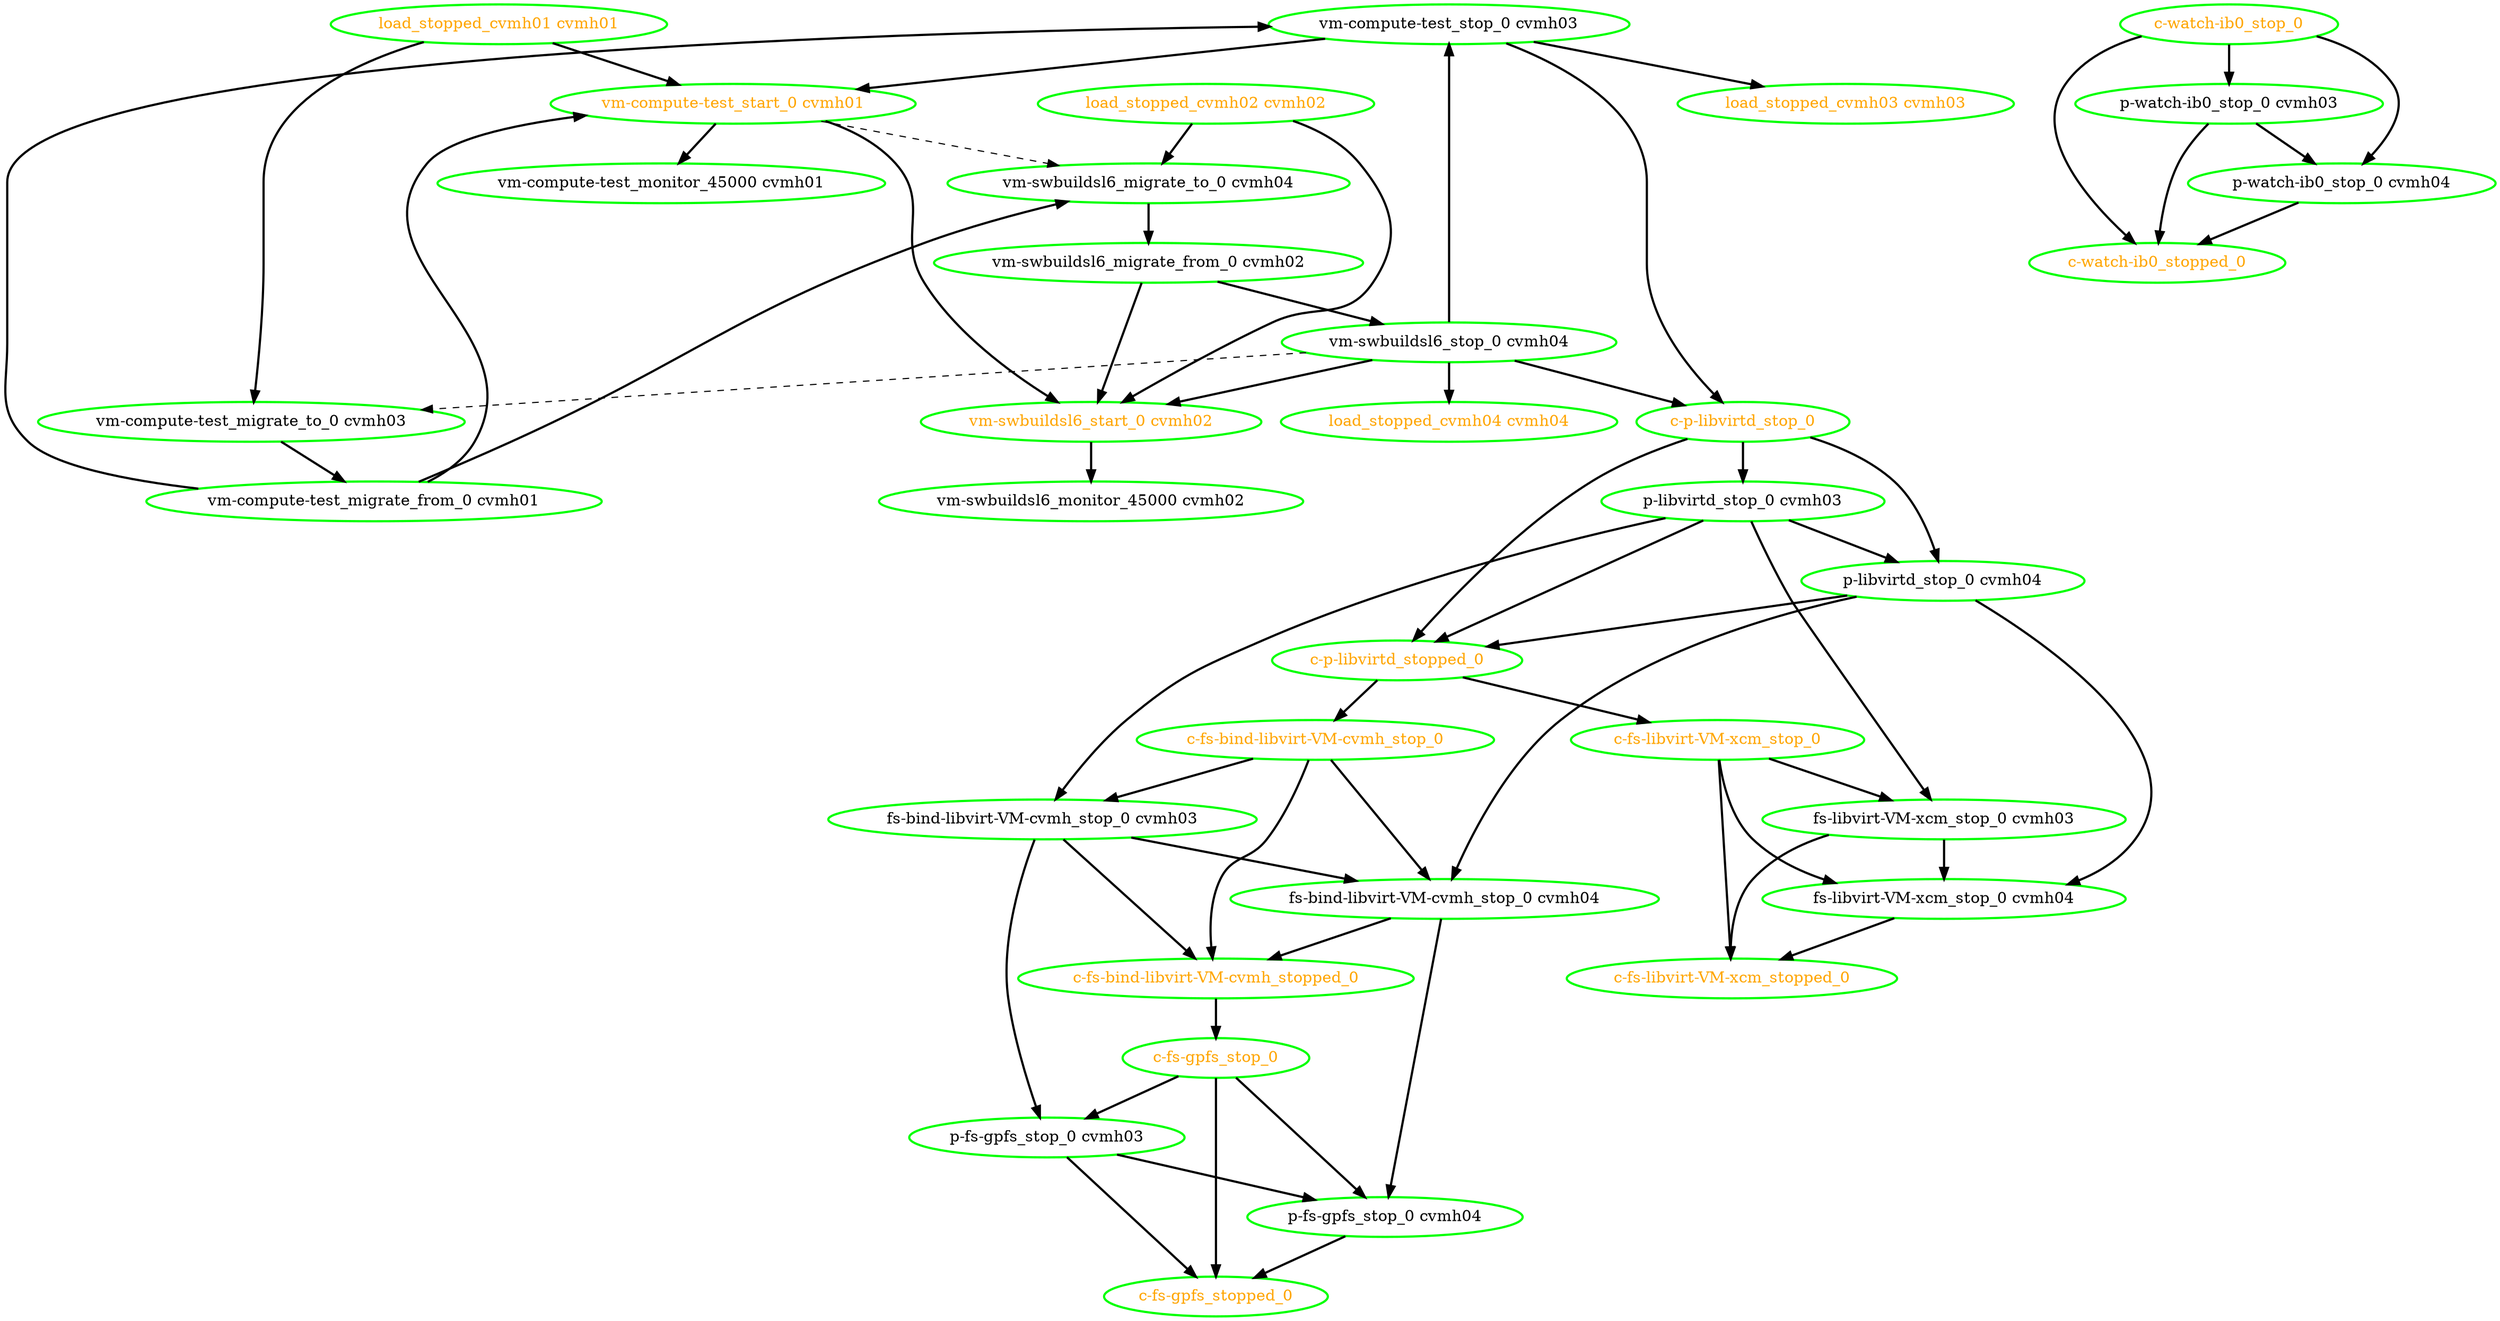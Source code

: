 digraph "g" {
"c-fs-bind-libvirt-VM-cvmh_stop_0" -> "c-fs-bind-libvirt-VM-cvmh_stopped_0" [ style = bold]
"c-fs-bind-libvirt-VM-cvmh_stop_0" -> "fs-bind-libvirt-VM-cvmh_stop_0 cvmh03" [ style = bold]
"c-fs-bind-libvirt-VM-cvmh_stop_0" -> "fs-bind-libvirt-VM-cvmh_stop_0 cvmh04" [ style = bold]
"c-fs-bind-libvirt-VM-cvmh_stop_0" [ style=bold color="green" fontcolor="orange"]
"c-fs-bind-libvirt-VM-cvmh_stopped_0" -> "c-fs-gpfs_stop_0" [ style = bold]
"c-fs-bind-libvirt-VM-cvmh_stopped_0" [ style=bold color="green" fontcolor="orange"]
"c-fs-gpfs_stop_0" -> "c-fs-gpfs_stopped_0" [ style = bold]
"c-fs-gpfs_stop_0" -> "p-fs-gpfs_stop_0 cvmh03" [ style = bold]
"c-fs-gpfs_stop_0" -> "p-fs-gpfs_stop_0 cvmh04" [ style = bold]
"c-fs-gpfs_stop_0" [ style=bold color="green" fontcolor="orange"]
"c-fs-gpfs_stopped_0" [ style=bold color="green" fontcolor="orange"]
"c-fs-libvirt-VM-xcm_stop_0" -> "c-fs-libvirt-VM-xcm_stopped_0" [ style = bold]
"c-fs-libvirt-VM-xcm_stop_0" -> "fs-libvirt-VM-xcm_stop_0 cvmh03" [ style = bold]
"c-fs-libvirt-VM-xcm_stop_0" -> "fs-libvirt-VM-xcm_stop_0 cvmh04" [ style = bold]
"c-fs-libvirt-VM-xcm_stop_0" [ style=bold color="green" fontcolor="orange"]
"c-fs-libvirt-VM-xcm_stopped_0" [ style=bold color="green" fontcolor="orange"]
"c-p-libvirtd_stop_0" -> "c-p-libvirtd_stopped_0" [ style = bold]
"c-p-libvirtd_stop_0" -> "p-libvirtd_stop_0 cvmh03" [ style = bold]
"c-p-libvirtd_stop_0" -> "p-libvirtd_stop_0 cvmh04" [ style = bold]
"c-p-libvirtd_stop_0" [ style=bold color="green" fontcolor="orange"]
"c-p-libvirtd_stopped_0" -> "c-fs-bind-libvirt-VM-cvmh_stop_0" [ style = bold]
"c-p-libvirtd_stopped_0" -> "c-fs-libvirt-VM-xcm_stop_0" [ style = bold]
"c-p-libvirtd_stopped_0" [ style=bold color="green" fontcolor="orange"]
"c-watch-ib0_stop_0" -> "c-watch-ib0_stopped_0" [ style = bold]
"c-watch-ib0_stop_0" -> "p-watch-ib0_stop_0 cvmh03" [ style = bold]
"c-watch-ib0_stop_0" -> "p-watch-ib0_stop_0 cvmh04" [ style = bold]
"c-watch-ib0_stop_0" [ style=bold color="green" fontcolor="orange"]
"c-watch-ib0_stopped_0" [ style=bold color="green" fontcolor="orange"]
"fs-bind-libvirt-VM-cvmh_stop_0 cvmh03" -> "c-fs-bind-libvirt-VM-cvmh_stopped_0" [ style = bold]
"fs-bind-libvirt-VM-cvmh_stop_0 cvmh03" -> "fs-bind-libvirt-VM-cvmh_stop_0 cvmh04" [ style = bold]
"fs-bind-libvirt-VM-cvmh_stop_0 cvmh03" -> "p-fs-gpfs_stop_0 cvmh03" [ style = bold]
"fs-bind-libvirt-VM-cvmh_stop_0 cvmh03" [ style=bold color="green" fontcolor="black"]
"fs-bind-libvirt-VM-cvmh_stop_0 cvmh04" -> "c-fs-bind-libvirt-VM-cvmh_stopped_0" [ style = bold]
"fs-bind-libvirt-VM-cvmh_stop_0 cvmh04" -> "p-fs-gpfs_stop_0 cvmh04" [ style = bold]
"fs-bind-libvirt-VM-cvmh_stop_0 cvmh04" [ style=bold color="green" fontcolor="black"]
"fs-libvirt-VM-xcm_stop_0 cvmh03" -> "c-fs-libvirt-VM-xcm_stopped_0" [ style = bold]
"fs-libvirt-VM-xcm_stop_0 cvmh03" -> "fs-libvirt-VM-xcm_stop_0 cvmh04" [ style = bold]
"fs-libvirt-VM-xcm_stop_0 cvmh03" [ style=bold color="green" fontcolor="black"]
"fs-libvirt-VM-xcm_stop_0 cvmh04" -> "c-fs-libvirt-VM-xcm_stopped_0" [ style = bold]
"fs-libvirt-VM-xcm_stop_0 cvmh04" [ style=bold color="green" fontcolor="black"]
"load_stopped_cvmh01 cvmh01" -> "vm-compute-test_migrate_to_0 cvmh03" [ style = bold]
"load_stopped_cvmh01 cvmh01" -> "vm-compute-test_start_0 cvmh01" [ style = bold]
"load_stopped_cvmh01 cvmh01" [ style=bold color="green" fontcolor="orange"]
"load_stopped_cvmh02 cvmh02" -> "vm-swbuildsl6_migrate_to_0 cvmh04" [ style = bold]
"load_stopped_cvmh02 cvmh02" -> "vm-swbuildsl6_start_0 cvmh02" [ style = bold]
"load_stopped_cvmh02 cvmh02" [ style=bold color="green" fontcolor="orange"]
"load_stopped_cvmh03 cvmh03" [ style=bold color="green" fontcolor="orange"]
"load_stopped_cvmh04 cvmh04" [ style=bold color="green" fontcolor="orange"]
"p-fs-gpfs_stop_0 cvmh03" -> "c-fs-gpfs_stopped_0" [ style = bold]
"p-fs-gpfs_stop_0 cvmh03" -> "p-fs-gpfs_stop_0 cvmh04" [ style = bold]
"p-fs-gpfs_stop_0 cvmh03" [ style=bold color="green" fontcolor="black"]
"p-fs-gpfs_stop_0 cvmh04" -> "c-fs-gpfs_stopped_0" [ style = bold]
"p-fs-gpfs_stop_0 cvmh04" [ style=bold color="green" fontcolor="black"]
"p-libvirtd_stop_0 cvmh03" -> "c-p-libvirtd_stopped_0" [ style = bold]
"p-libvirtd_stop_0 cvmh03" -> "fs-bind-libvirt-VM-cvmh_stop_0 cvmh03" [ style = bold]
"p-libvirtd_stop_0 cvmh03" -> "fs-libvirt-VM-xcm_stop_0 cvmh03" [ style = bold]
"p-libvirtd_stop_0 cvmh03" -> "p-libvirtd_stop_0 cvmh04" [ style = bold]
"p-libvirtd_stop_0 cvmh03" [ style=bold color="green" fontcolor="black"]
"p-libvirtd_stop_0 cvmh04" -> "c-p-libvirtd_stopped_0" [ style = bold]
"p-libvirtd_stop_0 cvmh04" -> "fs-bind-libvirt-VM-cvmh_stop_0 cvmh04" [ style = bold]
"p-libvirtd_stop_0 cvmh04" -> "fs-libvirt-VM-xcm_stop_0 cvmh04" [ style = bold]
"p-libvirtd_stop_0 cvmh04" [ style=bold color="green" fontcolor="black"]
"p-watch-ib0_stop_0 cvmh03" -> "c-watch-ib0_stopped_0" [ style = bold]
"p-watch-ib0_stop_0 cvmh03" -> "p-watch-ib0_stop_0 cvmh04" [ style = bold]
"p-watch-ib0_stop_0 cvmh03" [ style=bold color="green" fontcolor="black"]
"p-watch-ib0_stop_0 cvmh04" -> "c-watch-ib0_stopped_0" [ style = bold]
"p-watch-ib0_stop_0 cvmh04" [ style=bold color="green" fontcolor="black"]
"vm-compute-test_migrate_from_0 cvmh01" -> "vm-compute-test_start_0 cvmh01" [ style = bold]
"vm-compute-test_migrate_from_0 cvmh01" -> "vm-compute-test_stop_0 cvmh03" [ style = bold]
"vm-compute-test_migrate_from_0 cvmh01" -> "vm-swbuildsl6_migrate_to_0 cvmh04" [ style = bold]
"vm-compute-test_migrate_from_0 cvmh01" [ style=bold color="green" fontcolor="black"]
"vm-compute-test_migrate_to_0 cvmh03" -> "vm-compute-test_migrate_from_0 cvmh01" [ style = bold]
"vm-compute-test_migrate_to_0 cvmh03" [ style=bold color="green" fontcolor="black"]
"vm-compute-test_monitor_45000 cvmh01" [ style=bold color="green" fontcolor="black"]
"vm-compute-test_start_0 cvmh01" -> "vm-compute-test_monitor_45000 cvmh01" [ style = bold]
"vm-compute-test_start_0 cvmh01" -> "vm-swbuildsl6_migrate_to_0 cvmh04" [ style = dashed]
"vm-compute-test_start_0 cvmh01" -> "vm-swbuildsl6_start_0 cvmh02" [ style = bold]
"vm-compute-test_start_0 cvmh01" [ style=bold color="green" fontcolor="orange"]
"vm-compute-test_stop_0 cvmh03" -> "c-p-libvirtd_stop_0" [ style = bold]
"vm-compute-test_stop_0 cvmh03" -> "load_stopped_cvmh03 cvmh03" [ style = bold]
"vm-compute-test_stop_0 cvmh03" -> "vm-compute-test_start_0 cvmh01" [ style = bold]
"vm-compute-test_stop_0 cvmh03" [ style=bold color="green" fontcolor="black"]
"vm-swbuildsl6_migrate_from_0 cvmh02" -> "vm-swbuildsl6_start_0 cvmh02" [ style = bold]
"vm-swbuildsl6_migrate_from_0 cvmh02" -> "vm-swbuildsl6_stop_0 cvmh04" [ style = bold]
"vm-swbuildsl6_migrate_from_0 cvmh02" [ style=bold color="green" fontcolor="black"]
"vm-swbuildsl6_migrate_to_0 cvmh04" -> "vm-swbuildsl6_migrate_from_0 cvmh02" [ style = bold]
"vm-swbuildsl6_migrate_to_0 cvmh04" [ style=bold color="green" fontcolor="black"]
"vm-swbuildsl6_monitor_45000 cvmh02" [ style=bold color="green" fontcolor="black"]
"vm-swbuildsl6_start_0 cvmh02" -> "vm-swbuildsl6_monitor_45000 cvmh02" [ style = bold]
"vm-swbuildsl6_start_0 cvmh02" [ style=bold color="green" fontcolor="orange"]
"vm-swbuildsl6_stop_0 cvmh04" -> "c-p-libvirtd_stop_0" [ style = bold]
"vm-swbuildsl6_stop_0 cvmh04" -> "load_stopped_cvmh04 cvmh04" [ style = bold]
"vm-swbuildsl6_stop_0 cvmh04" -> "vm-compute-test_migrate_to_0 cvmh03" [ style = dashed]
"vm-swbuildsl6_stop_0 cvmh04" -> "vm-compute-test_stop_0 cvmh03" [ style = bold]
"vm-swbuildsl6_stop_0 cvmh04" -> "vm-swbuildsl6_start_0 cvmh02" [ style = bold]
"vm-swbuildsl6_stop_0 cvmh04" [ style=bold color="green" fontcolor="black"]
}
